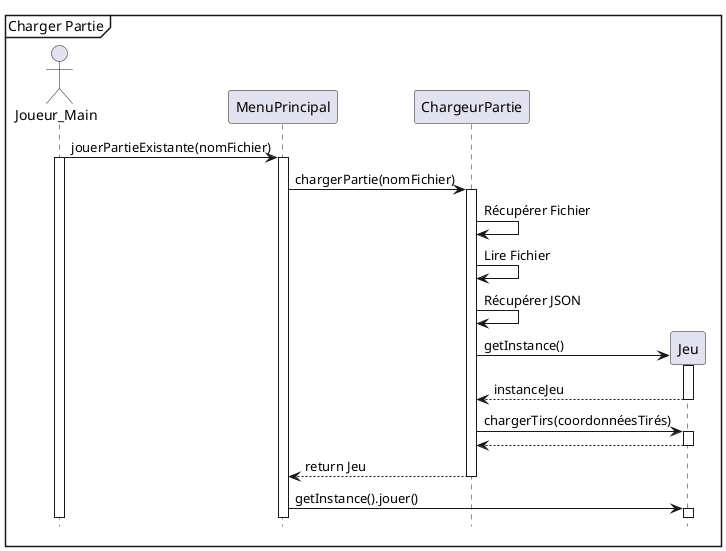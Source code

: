 @startuml
hide footbox
mainframe Charger Partie

actor Joueur_Main as joueur
participant MenuPrincipal
participant ChargeurPartie
participant Jeu

joueur -> MenuPrincipal : jouerPartieExistante(nomFichier)
activate MenuPrincipal
activate joueur

MenuPrincipal -> ChargeurPartie : chargerPartie(nomFichier)
activate ChargeurPartie

ChargeurPartie -> ChargeurPartie : Récupérer Fichier
ChargeurPartie -> ChargeurPartie : Lire Fichier
ChargeurPartie -> ChargeurPartie : Récupérer JSON

create Jeu
ChargeurPartie -> Jeu : getInstance()
activate Jeu
ChargeurPartie <-- Jeu : instanceJeu
deactivate Jeu
ChargeurPartie -> Jeu : chargerTirs(coordonnéesTirés)
activate Jeu
ChargeurPartie <-- Jeu
deactivate Jeu
ChargeurPartie --> MenuPrincipal : return Jeu
deactivate ChargeurPartie

MenuPrincipal -> Jeu : getInstance().jouer()
activate Jeu

@enduml

